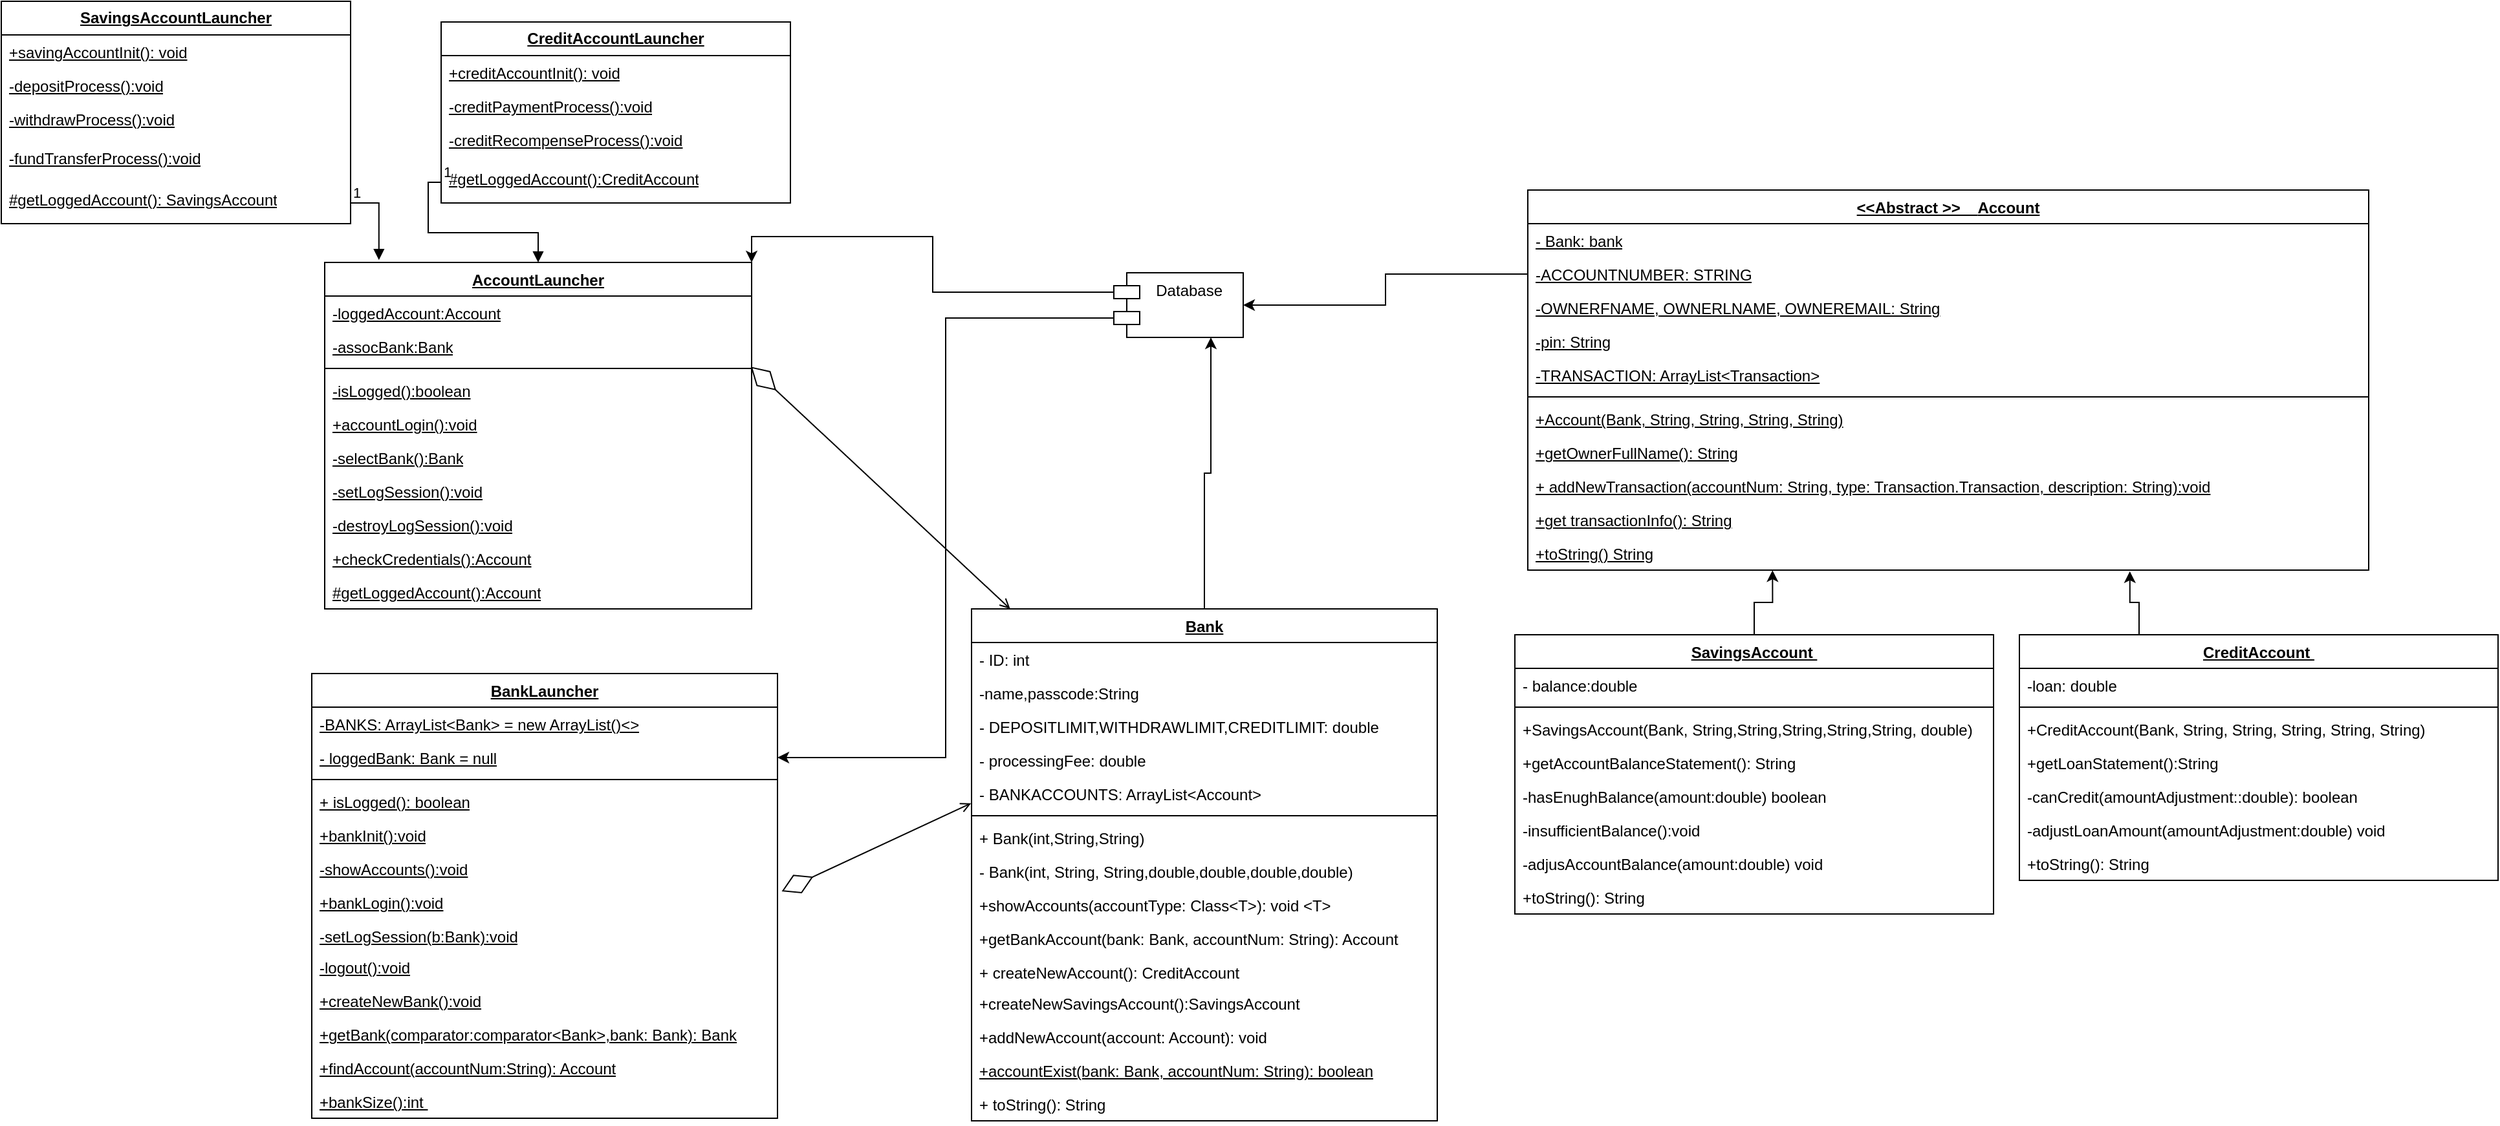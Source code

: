 <mxfile version="26.0.16">
  <diagram name="Page-1" id="3qn2-FNNKQUDq5MoLmql">
    <mxGraphModel dx="1276" dy="606" grid="1" gridSize="10" guides="1" tooltips="1" connect="1" arrows="1" fold="1" page="1" pageScale="1" pageWidth="2000" pageHeight="1000" math="0" shadow="0">
      <root>
        <mxCell id="0" />
        <mxCell id="1" parent="0" />
        <mxCell id="9ULxi2e6NwWE-H0nylhR-12" value="&lt;span style=&quot;font-weight: 700;&quot;&gt;SavingsAccountLauncher&lt;/span&gt;" style="swimlane;fontStyle=4;childLayout=stackLayout;horizontal=1;startSize=26;fillColor=none;horizontalStack=0;resizeParent=1;resizeParentMax=0;resizeLast=0;collapsible=1;marginBottom=0;whiteSpace=wrap;html=1;rounded=0;" parent="1" vertex="1">
          <mxGeometry x="60" y="30" width="270" height="172" as="geometry" />
        </mxCell>
        <mxCell id="9ULxi2e6NwWE-H0nylhR-13" value="&lt;span&gt;+savingAccountInit(): void&lt;/span&gt;" style="text;strokeColor=none;fillColor=none;align=left;verticalAlign=top;spacingLeft=4;spacingRight=4;overflow=hidden;rotatable=0;points=[[0,0.5],[1,0.5]];portConstraint=eastwest;whiteSpace=wrap;html=1;rounded=0;fontStyle=4" parent="9ULxi2e6NwWE-H0nylhR-12" vertex="1">
          <mxGeometry y="26" width="270" height="26" as="geometry" />
        </mxCell>
        <mxCell id="9ULxi2e6NwWE-H0nylhR-14" value="-depositProcess():void" style="text;strokeColor=none;fillColor=none;align=left;verticalAlign=top;spacingLeft=4;spacingRight=4;overflow=hidden;rotatable=0;points=[[0,0.5],[1,0.5]];portConstraint=eastwest;whiteSpace=wrap;html=1;rounded=0;fontStyle=4" parent="9ULxi2e6NwWE-H0nylhR-12" vertex="1">
          <mxGeometry y="52" width="270" height="26" as="geometry" />
        </mxCell>
        <mxCell id="9ULxi2e6NwWE-H0nylhR-16" value="&lt;div&gt;&lt;span&gt;-withdrawProcess():void&lt;/span&gt;&lt;/div&gt;&lt;div&gt;&lt;span&gt;&lt;br&gt;&lt;/span&gt;&lt;/div&gt;" style="text;strokeColor=none;fillColor=none;align=left;verticalAlign=top;spacingLeft=4;spacingRight=4;overflow=hidden;rotatable=0;points=[[0,0.5],[1,0.5]];portConstraint=eastwest;whiteSpace=wrap;html=1;rounded=0;fontStyle=4" parent="9ULxi2e6NwWE-H0nylhR-12" vertex="1">
          <mxGeometry y="78" width="270" height="30" as="geometry" />
        </mxCell>
        <mxCell id="9ULxi2e6NwWE-H0nylhR-17" value="&lt;div&gt;-fundTransferProcess():void&lt;/div&gt;&lt;div&gt;&lt;br&gt;&lt;/div&gt;" style="text;strokeColor=none;fillColor=none;align=left;verticalAlign=top;spacingLeft=4;spacingRight=4;overflow=hidden;rotatable=0;points=[[0,0.5],[1,0.5]];portConstraint=eastwest;whiteSpace=wrap;html=1;rounded=0;fontStyle=4" parent="9ULxi2e6NwWE-H0nylhR-12" vertex="1">
          <mxGeometry y="108" width="270" height="32" as="geometry" />
        </mxCell>
        <mxCell id="9ULxi2e6NwWE-H0nylhR-15" value="&lt;div&gt;&lt;span&gt;#getLoggedAccount(): SavingsAccount&lt;/span&gt;&lt;/div&gt;" style="text;strokeColor=none;fillColor=none;align=left;verticalAlign=top;spacingLeft=4;spacingRight=4;overflow=hidden;rotatable=0;points=[[0,0.5],[1,0.5]];portConstraint=eastwest;whiteSpace=wrap;html=1;rounded=0;fontStyle=4" parent="9ULxi2e6NwWE-H0nylhR-12" vertex="1">
          <mxGeometry y="140" width="270" height="32" as="geometry" />
        </mxCell>
        <mxCell id="9ULxi2e6NwWE-H0nylhR-19" value="&lt;span style=&quot;font-weight: 700;&quot;&gt;CreditAccountLauncher&lt;/span&gt;" style="swimlane;fontStyle=4;childLayout=stackLayout;horizontal=1;startSize=26;fillColor=none;horizontalStack=0;resizeParent=1;resizeParentMax=0;resizeLast=0;collapsible=1;marginBottom=0;whiteSpace=wrap;html=1;rounded=0;" parent="1" vertex="1">
          <mxGeometry x="400" y="46" width="270" height="140" as="geometry" />
        </mxCell>
        <mxCell id="9ULxi2e6NwWE-H0nylhR-20" value="&lt;span&gt;+creditAccountInit(): void&lt;/span&gt;" style="text;strokeColor=none;fillColor=none;align=left;verticalAlign=top;spacingLeft=4;spacingRight=4;overflow=hidden;rotatable=0;points=[[0,0.5],[1,0.5]];portConstraint=eastwest;whiteSpace=wrap;html=1;rounded=0;fontStyle=4" parent="9ULxi2e6NwWE-H0nylhR-19" vertex="1">
          <mxGeometry y="26" width="270" height="26" as="geometry" />
        </mxCell>
        <mxCell id="9ULxi2e6NwWE-H0nylhR-21" value="&lt;span&gt;-creditPaymentProcess():void&lt;/span&gt;" style="text;strokeColor=none;fillColor=none;align=left;verticalAlign=top;spacingLeft=4;spacingRight=4;overflow=hidden;rotatable=0;points=[[0,0.5],[1,0.5]];portConstraint=eastwest;whiteSpace=wrap;html=1;rounded=0;fontStyle=4" parent="9ULxi2e6NwWE-H0nylhR-19" vertex="1">
          <mxGeometry y="52" width="270" height="26" as="geometry" />
        </mxCell>
        <mxCell id="9ULxi2e6NwWE-H0nylhR-22" value="&lt;span&gt;-creditRecompenseProcess():void&lt;/span&gt;" style="text;strokeColor=none;fillColor=none;align=left;verticalAlign=top;spacingLeft=4;spacingRight=4;overflow=hidden;rotatable=0;points=[[0,0.5],[1,0.5]];portConstraint=eastwest;whiteSpace=wrap;html=1;rounded=0;fontStyle=4" parent="9ULxi2e6NwWE-H0nylhR-19" vertex="1">
          <mxGeometry y="78" width="270" height="30" as="geometry" />
        </mxCell>
        <mxCell id="9ULxi2e6NwWE-H0nylhR-23" value="&lt;span&gt;#getLoggedAccount():CreditAccount&lt;/span&gt;" style="text;strokeColor=none;fillColor=none;align=left;verticalAlign=top;spacingLeft=4;spacingRight=4;overflow=hidden;rotatable=0;points=[[0,0.5],[1,0.5]];portConstraint=eastwest;whiteSpace=wrap;html=1;rounded=0;fontStyle=4" parent="9ULxi2e6NwWE-H0nylhR-19" vertex="1">
          <mxGeometry y="108" width="270" height="32" as="geometry" />
        </mxCell>
        <mxCell id="9ULxi2e6NwWE-H0nylhR-31" value="AccountLauncher" style="swimlane;fontStyle=5;align=center;verticalAlign=top;childLayout=stackLayout;horizontal=1;startSize=26;horizontalStack=0;resizeParent=1;resizeParentMax=0;resizeLast=0;collapsible=1;marginBottom=0;whiteSpace=wrap;html=1;" parent="1" vertex="1">
          <mxGeometry x="310" y="232" width="330" height="268" as="geometry" />
        </mxCell>
        <mxCell id="9ULxi2e6NwWE-H0nylhR-35" value="&lt;span&gt;-loggedAccount:Account&lt;/span&gt;&lt;div&gt;&lt;span&gt;&lt;br&gt;&lt;/span&gt;&lt;/div&gt;" style="text;strokeColor=none;fillColor=none;align=left;verticalAlign=top;spacingLeft=4;spacingRight=4;overflow=hidden;rotatable=0;points=[[0,0.5],[1,0.5]];portConstraint=eastwest;whiteSpace=wrap;html=1;fontStyle=4" parent="9ULxi2e6NwWE-H0nylhR-31" vertex="1">
          <mxGeometry y="26" width="330" height="26" as="geometry" />
        </mxCell>
        <mxCell id="9ULxi2e6NwWE-H0nylhR-32" value="&lt;span&gt;-assocBank:Bank&lt;/span&gt;" style="text;strokeColor=none;fillColor=none;align=left;verticalAlign=top;spacingLeft=4;spacingRight=4;overflow=hidden;rotatable=0;points=[[0,0.5],[1,0.5]];portConstraint=eastwest;whiteSpace=wrap;html=1;fontStyle=4" parent="9ULxi2e6NwWE-H0nylhR-31" vertex="1">
          <mxGeometry y="52" width="330" height="26" as="geometry" />
        </mxCell>
        <mxCell id="9ULxi2e6NwWE-H0nylhR-33" value="" style="line;strokeWidth=1;fillColor=none;align=left;verticalAlign=middle;spacingTop=-1;spacingLeft=3;spacingRight=3;rotatable=0;labelPosition=right;points=[];portConstraint=eastwest;strokeColor=inherit;fontStyle=4" parent="9ULxi2e6NwWE-H0nylhR-31" vertex="1">
          <mxGeometry y="78" width="330" height="8" as="geometry" />
        </mxCell>
        <mxCell id="9ULxi2e6NwWE-H0nylhR-34" value="&lt;span&gt;-isLogged():boolean&lt;/span&gt;" style="text;strokeColor=none;fillColor=none;align=left;verticalAlign=top;spacingLeft=4;spacingRight=4;overflow=hidden;rotatable=0;points=[[0,0.5],[1,0.5]];portConstraint=eastwest;whiteSpace=wrap;html=1;fontStyle=4" parent="9ULxi2e6NwWE-H0nylhR-31" vertex="1">
          <mxGeometry y="86" width="330" height="26" as="geometry" />
        </mxCell>
        <mxCell id="9ULxi2e6NwWE-H0nylhR-38" value="&lt;span&gt;+accountLogin():void&lt;/span&gt;" style="text;strokeColor=none;fillColor=none;align=left;verticalAlign=top;spacingLeft=4;spacingRight=4;overflow=hidden;rotatable=0;points=[[0,0.5],[1,0.5]];portConstraint=eastwest;whiteSpace=wrap;html=1;fontStyle=4" parent="9ULxi2e6NwWE-H0nylhR-31" vertex="1">
          <mxGeometry y="112" width="330" height="26" as="geometry" />
        </mxCell>
        <mxCell id="9ULxi2e6NwWE-H0nylhR-37" value="&lt;span&gt;-selectBank():Bank&lt;/span&gt;" style="text;strokeColor=none;fillColor=none;align=left;verticalAlign=top;spacingLeft=4;spacingRight=4;overflow=hidden;rotatable=0;points=[[0,0.5],[1,0.5]];portConstraint=eastwest;whiteSpace=wrap;html=1;fontStyle=4" parent="9ULxi2e6NwWE-H0nylhR-31" vertex="1">
          <mxGeometry y="138" width="330" height="26" as="geometry" />
        </mxCell>
        <mxCell id="9ULxi2e6NwWE-H0nylhR-39" value="&lt;span&gt;-setLogSession():void&lt;/span&gt;" style="text;strokeColor=none;fillColor=none;align=left;verticalAlign=top;spacingLeft=4;spacingRight=4;overflow=hidden;rotatable=0;points=[[0,0.5],[1,0.5]];portConstraint=eastwest;whiteSpace=wrap;html=1;fontStyle=4" parent="9ULxi2e6NwWE-H0nylhR-31" vertex="1">
          <mxGeometry y="164" width="330" height="26" as="geometry" />
        </mxCell>
        <mxCell id="9ULxi2e6NwWE-H0nylhR-40" value="&lt;span&gt;-destroyLogSession():void&lt;/span&gt;" style="text;strokeColor=none;fillColor=none;align=left;verticalAlign=top;spacingLeft=4;spacingRight=4;overflow=hidden;rotatable=0;points=[[0,0.5],[1,0.5]];portConstraint=eastwest;whiteSpace=wrap;html=1;fontStyle=4" parent="9ULxi2e6NwWE-H0nylhR-31" vertex="1">
          <mxGeometry y="190" width="330" height="26" as="geometry" />
        </mxCell>
        <mxCell id="9ULxi2e6NwWE-H0nylhR-42" value="&lt;span&gt;+checkCredentials():Account&lt;/span&gt;" style="text;strokeColor=none;fillColor=none;align=left;verticalAlign=top;spacingLeft=4;spacingRight=4;overflow=hidden;rotatable=0;points=[[0,0.5],[1,0.5]];portConstraint=eastwest;whiteSpace=wrap;html=1;fontStyle=4" parent="9ULxi2e6NwWE-H0nylhR-31" vertex="1">
          <mxGeometry y="216" width="330" height="26" as="geometry" />
        </mxCell>
        <mxCell id="9ULxi2e6NwWE-H0nylhR-41" value="&lt;span&gt;#getLoggedAccount():Account&lt;/span&gt;" style="text;strokeColor=none;fillColor=none;align=left;verticalAlign=top;spacingLeft=4;spacingRight=4;overflow=hidden;rotatable=0;points=[[0,0.5],[1,0.5]];portConstraint=eastwest;whiteSpace=wrap;html=1;fontStyle=4" parent="9ULxi2e6NwWE-H0nylhR-31" vertex="1">
          <mxGeometry y="242" width="330" height="26" as="geometry" />
        </mxCell>
        <mxCell id="9ULxi2e6NwWE-H0nylhR-43" value="&lt;span style=&quot;background-color: transparent; color: light-dark(rgb(0, 0, 0), rgb(255, 255, 255));&quot;&gt;&amp;lt;&amp;lt;Abstract &amp;gt;&amp;gt;&amp;nbsp; &amp;nbsp;&amp;nbsp;&lt;/span&gt;&lt;span style=&quot;background-color: transparent; color: light-dark(rgb(0, 0, 0), rgb(255, 255, 255));&quot;&gt;Account&lt;/span&gt;" style="swimlane;fontStyle=5;align=center;verticalAlign=top;childLayout=stackLayout;horizontal=1;startSize=26;horizontalStack=0;resizeParent=1;resizeParentMax=0;resizeLast=0;collapsible=1;marginBottom=0;whiteSpace=wrap;html=1;rounded=0;shadow=0;swimlaneLine=1;glass=0;perimeterSpacing=0;swimlaneFillColor=none;swimlaneHead=1;fillColor=default;" parent="1" vertex="1">
          <mxGeometry x="1240" y="176" width="650" height="294" as="geometry" />
        </mxCell>
        <mxCell id="9ULxi2e6NwWE-H0nylhR-44" value="- Bank: bank" style="text;strokeColor=none;fillColor=none;align=left;verticalAlign=top;spacingLeft=4;spacingRight=4;overflow=hidden;rotatable=0;points=[[0,0.5],[1,0.5]];portConstraint=eastwest;whiteSpace=wrap;html=1;fontStyle=4" parent="9ULxi2e6NwWE-H0nylhR-43" vertex="1">
          <mxGeometry y="26" width="650" height="26" as="geometry" />
        </mxCell>
        <mxCell id="9ULxi2e6NwWE-H0nylhR-45" value="-ACCOUNTNUMBER: STRING&lt;span style=&quot;color: rgba(0, 0, 0, 0); font-family: monospace; font-size: 0px; text-wrap-mode: nowrap;&quot;&gt;%3CmxGraphModel%3E%3Croot%3E%3CmxCell%20id%3D%220%22%2F%3E%3CmxCell%20id%3D%221%22%20parent%3D%220%22%2F%3E%3CmxCell%20id%3D%222%22%20value%3D%22AccountLauncher%22%20style%3D%22swimlane%3BfontStyle%3D1%3Balign%3Dcenter%3BverticalAlign%3Dtop%3BchildLayout%3DstackLayout%3Bhorizontal%3D1%3BstartSize%3D26%3BhorizontalStack%3D0%3BresizeParent%3D1%3BresizeParentMax%3D0%3BresizeLast%3D0%3Bcollapsible%3D1%3BmarginBottom%3D0%3BwhiteSpace%3Dwrap%3Bhtml%3D1%3B%22%20vertex%3D%221%22%20parent%3D%221%22%3E%3CmxGeometry%20x%3D%22830%22%20y%3D%22400%22%20width%3D%22330%22%20height%3D%22268%22%20as%3D%22geometry%22%2F%3E%3C%2FmxCell%3E%3CmxCell%20id%3D%223%22%20value%3D%22%26lt%3Bu%26gt%3B-loggedAccount%3AAccount%26lt%3B%2Fu%26gt%3B%26lt%3Bdiv%26gt%3B%26lt%3Bu%26gt%3B%26lt%3Bbr%26gt%3B%26lt%3B%2Fu%26gt%3B%26lt%3B%2Fdiv%26gt%3B%22%20style%3D%22text%3BstrokeColor%3Dnone%3BfillColor%3Dnone%3Balign%3Dleft%3BverticalAlign%3Dtop%3BspacingLeft%3D4%3BspacingRight%3D4%3Boverflow%3Dhidden%3Brotatable%3D0%3Bpoints%3D%5B%5B0%2C0.5%5D%2C%5B1%2C0.5%5D%5D%3BportConstraint%3Deastwest%3BwhiteSpace%3Dwrap%3Bhtml%3D1%3B%22%20vertex%3D%221%22%20parent%3D%222%22%3E%3CmxGeometry%20y%3D%2226%22%20width%3D%22330%22%20height%3D%2226%22%20as%3D%22geometry%22%2F%3E%3C%2FmxCell%3E%3CmxCell%20id%3D%224%22%20value%3D%22%26lt%3Bu%26gt%3B-assocBank%3ABank%26lt%3B%2Fu%26gt%3B%22%20style%3D%22text%3BstrokeColor%3Dnone%3BfillColor%3Dnone%3Balign%3Dleft%3BverticalAlign%3Dtop%3BspacingLeft%3D4%3BspacingRight%3D4%3Boverflow%3Dhidden%3Brotatable%3D0%3Bpoints%3D%5B%5B0%2C0.5%5D%2C%5B1%2C0.5%5D%5D%3BportConstraint%3Deastwest%3BwhiteSpace%3Dwrap%3Bhtml%3D1%3B%22%20vertex%3D%221%22%20parent%3D%222%22%3E%3CmxGeometry%20y%3D%2252%22%20width%3D%22330%22%20height%3D%2226%22%20as%3D%22geometry%22%2F%3E%3C%2FmxCell%3E%3CmxCell%20id%3D%225%22%20value%3D%22%22%20style%3D%22line%3BstrokeWidth%3D1%3BfillColor%3Dnone%3Balign%3Dleft%3BverticalAlign%3Dmiddle%3BspacingTop%3D-1%3BspacingLeft%3D3%3BspacingRight%3D3%3Brotatable%3D0%3BlabelPosition%3Dright%3Bpoints%3D%5B%5D%3BportConstraint%3Deastwest%3BstrokeColor%3Dinherit%3B%22%20vertex%3D%221%22%20parent%3D%222%22%3E%3CmxGeometry%20y%3D%2278%22%20width%3D%22330%22%20height%3D%228%22%20as%3D%22geometry%22%2F%3E%3C%2FmxCell%3E%3CmxCell%20id%3D%226%22%20value%3D%22%26lt%3Bu%26gt%3B-isLogged()%3Aboolean%26lt%3B%2Fu%26gt%3B%22%20style%3D%22text%3BstrokeColor%3Dnone%3BfillColor%3Dnone%3Balign%3Dleft%3BverticalAlign%3Dtop%3BspacingLeft%3D4%3BspacingRight%3D4%3Boverflow%3Dhidden%3Brotatable%3D0%3Bpoints%3D%5B%5B0%2C0.5%5D%2C%5B1%2C0.5%5D%5D%3BportConstraint%3Deastwest%3BwhiteSpace%3Dwrap%3Bhtml%3D1%3B%22%20vertex%3D%221%22%20parent%3D%222%22%3E%3CmxGeometry%20y%3D%2286%22%20width%3D%22330%22%20height%3D%2226%22%20as%3D%22geometry%22%2F%3E%3C%2FmxCell%3E%3CmxCell%20id%3D%227%22%20value%3D%22%26lt%3Bu%26gt%3B%2BaccountLogin()%3Avoid%26lt%3B%2Fu%26gt%3B%22%20style%3D%22text%3BstrokeColor%3Dnone%3BfillColor%3Dnone%3Balign%3Dleft%3BverticalAlign%3Dtop%3BspacingLeft%3D4%3BspacingRight%3D4%3Boverflow%3Dhidden%3Brotatable%3D0%3Bpoints%3D%5B%5B0%2C0.5%5D%2C%5B1%2C0.5%5D%5D%3BportConstraint%3Deastwest%3BwhiteSpace%3Dwrap%3Bhtml%3D1%3B%22%20vertex%3D%221%22%20parent%3D%222%22%3E%3CmxGeometry%20y%3D%22112%22%20width%3D%22330%22%20height%3D%2226%22%20as%3D%22geometry%22%2F%3E%3C%2FmxCell%3E%3CmxCell%20id%3D%228%22%20value%3D%22%26lt%3Bu%26gt%3B-selectBank()%3ABank%26lt%3B%2Fu%26gt%3B%22%20style%3D%22text%3BstrokeColor%3Dnone%3BfillColor%3Dnone%3Balign%3Dleft%3BverticalAlign%3Dtop%3BspacingLeft%3D4%3BspacingRight%3D4%3Boverflow%3Dhidden%3Brotatable%3D0%3Bpoints%3D%5B%5B0%2C0.5%5D%2C%5B1%2C0.5%5D%5D%3BportConstraint%3Deastwest%3BwhiteSpace%3Dwrap%3Bhtml%3D1%3B%22%20vertex%3D%221%22%20parent%3D%222%22%3E%3CmxGeometry%20y%3D%22138%22%20width%3D%22330%22%20height%3D%2226%22%20as%3D%22geometry%22%2F%3E%3C%2FmxCell%3E%3CmxCell%20id%3D%229%22%20value%3D%22%26lt%3Bu%26gt%3B-setLogSession()%3Avoid%26lt%3B%2Fu%26gt%3B%22%20style%3D%22text%3BstrokeColor%3Dnone%3BfillColor%3Dnone%3Balign%3Dleft%3BverticalAlign%3Dtop%3BspacingLeft%3D4%3BspacingRight%3D4%3Boverflow%3Dhidden%3Brotatable%3D0%3Bpoints%3D%5B%5B0%2C0.5%5D%2C%5B1%2C0.5%5D%5D%3BportConstraint%3Deastwest%3BwhiteSpace%3Dwrap%3Bhtml%3D1%3B%22%20vertex%3D%221%22%20parent%3D%222%22%3E%3CmxGeometry%20y%3D%22164%22%20width%3D%22330%22%20height%3D%2226%22%20as%3D%22geometry%22%2F%3E%3C%2FmxCell%3E%3CmxCell%20id%3D%2210%22%20value%3D%22%26lt%3Bu%26gt%3B-destroyLogSession()%3Avoid%26lt%3B%2Fu%26gt%3B%22%20style%3D%22text%3BstrokeColor%3Dnone%3BfillColor%3Dnone%3Balign%3Dleft%3BverticalAlign%3Dtop%3BspacingLeft%3D4%3BspacingRight%3D4%3Boverflow%3Dhidden%3Brotatable%3D0%3Bpoints%3D%5B%5B0%2C0.5%5D%2C%5B1%2C0.5%5D%5D%3BportConstraint%3Deastwest%3BwhiteSpace%3Dwrap%3Bhtml%3D1%3B%22%20vertex%3D%221%22%20parent%3D%222%22%3E%3CmxGeometry%20y%3D%22190%22%20width%3D%22330%22%20height%3D%2226%22%20as%3D%22geometry%22%2F%3E%3C%2FmxCell%3E%3CmxCell%20id%3D%2211%22%20value%3D%22%26lt%3Bu%26gt%3B%2BcheckCredentials()%3AAccount%26lt%3B%2Fu%26gt%3B%22%20style%3D%22text%3BstrokeColor%3Dnone%3BfillColor%3Dnone%3Balign%3Dleft%3BverticalAlign%3Dtop%3BspacingLeft%3D4%3BspacingRight%3D4%3Boverflow%3Dhidden%3Brotatable%3D0%3Bpoints%3D%5B%5B0%2C0.5%5D%2C%5B1%2C0.5%5D%5D%3BportConstraint%3Deastwest%3BwhiteSpace%3Dwrap%3Bhtml%3D1%3B%22%20vertex%3D%221%22%20parent%3D%222%22%3E%3CmxGeometry%20y%3D%22216%22%20width%3D%22330%22%20height%3D%2226%22%20as%3D%22geometry%22%2F%3E%3C%2FmxCell%3E%3CmxCell%20id%3D%2212%22%20value%3D%22%26lt%3Bu%26gt%3B%23getLoggedAccount()%3AAccount%26lt%3B%2Fu%26gt%3B%22%20style%3D%22text%3BstrokeColor%3Dnone%3BfillColor%3Dnone%3Balign%3Dleft%3BverticalAlign%3Dtop%3BspacingLeft%3D4%3BspacingRight%3D4%3Boverflow%3Dhidden%3Brotatable%3D0%3Bpoints%3D%5B%5B0%2C0.5%5D%2C%5B1%2C0.5%5D%5D%3BportConstraint%3Deastwest%3BwhiteSpace%3Dwrap%3Bhtml%3D1%3B%22%20vertex%3D%221%22%20parent%3D%222%22%3E%3CmxGeometry%20y%3D%22242%22%20width%3D%22330%22%20height%3D%2226%22%20as%3D%22geometry%22%2F%3E%3C%2FmxCell%3E%3C%2Froot%3E%3C%2FmxGraphModel%3E&lt;/span&gt;" style="text;strokeColor=none;fillColor=none;align=left;verticalAlign=top;spacingLeft=4;spacingRight=4;overflow=hidden;rotatable=0;points=[[0,0.5],[1,0.5]];portConstraint=eastwest;whiteSpace=wrap;html=1;fontStyle=4" parent="9ULxi2e6NwWE-H0nylhR-43" vertex="1">
          <mxGeometry y="52" width="650" height="26" as="geometry" />
        </mxCell>
        <mxCell id="9ULxi2e6NwWE-H0nylhR-55" value="-OWNERFNAME, OWNERLNAME, OWNEREMAIL: String" style="text;strokeColor=none;fillColor=none;align=left;verticalAlign=top;spacingLeft=4;spacingRight=4;overflow=hidden;rotatable=0;points=[[0,0.5],[1,0.5]];portConstraint=eastwest;whiteSpace=wrap;html=1;fontStyle=4" parent="9ULxi2e6NwWE-H0nylhR-43" vertex="1">
          <mxGeometry y="78" width="650" height="26" as="geometry" />
        </mxCell>
        <mxCell id="9ULxi2e6NwWE-H0nylhR-54" value="-pin: String" style="text;strokeColor=none;fillColor=none;align=left;verticalAlign=top;spacingLeft=4;spacingRight=4;overflow=hidden;rotatable=0;points=[[0,0.5],[1,0.5]];portConstraint=eastwest;whiteSpace=wrap;html=1;fontStyle=4" parent="9ULxi2e6NwWE-H0nylhR-43" vertex="1">
          <mxGeometry y="104" width="650" height="26" as="geometry" />
        </mxCell>
        <mxCell id="9ULxi2e6NwWE-H0nylhR-56" value="-TRANSACTION: ArrayList&amp;lt;Transaction&amp;gt;" style="text;strokeColor=none;fillColor=none;align=left;verticalAlign=top;spacingLeft=4;spacingRight=4;overflow=hidden;rotatable=0;points=[[0,0.5],[1,0.5]];portConstraint=eastwest;whiteSpace=wrap;html=1;fontStyle=4" parent="9ULxi2e6NwWE-H0nylhR-43" vertex="1">
          <mxGeometry y="130" width="650" height="26" as="geometry" />
        </mxCell>
        <mxCell id="9ULxi2e6NwWE-H0nylhR-46" value="" style="line;strokeWidth=1;fillColor=none;align=left;verticalAlign=middle;spacingTop=-1;spacingLeft=3;spacingRight=3;rotatable=0;labelPosition=right;points=[];portConstraint=eastwest;strokeColor=inherit;fontStyle=4" parent="9ULxi2e6NwWE-H0nylhR-43" vertex="1">
          <mxGeometry y="156" width="650" height="8" as="geometry" />
        </mxCell>
        <mxCell id="9ULxi2e6NwWE-H0nylhR-47" value="+Account(Bank, String, String, String, String)" style="text;strokeColor=none;fillColor=none;align=left;verticalAlign=top;spacingLeft=4;spacingRight=4;overflow=hidden;rotatable=0;points=[[0,0.5],[1,0.5]];portConstraint=eastwest;whiteSpace=wrap;html=1;fontStyle=4" parent="9ULxi2e6NwWE-H0nylhR-43" vertex="1">
          <mxGeometry y="164" width="650" height="26" as="geometry" />
        </mxCell>
        <mxCell id="9ULxi2e6NwWE-H0nylhR-48" value="+getOwnerFullName(): String" style="text;strokeColor=none;fillColor=none;align=left;verticalAlign=top;spacingLeft=4;spacingRight=4;overflow=hidden;rotatable=0;points=[[0,0.5],[1,0.5]];portConstraint=eastwest;whiteSpace=wrap;html=1;fontStyle=4" parent="9ULxi2e6NwWE-H0nylhR-43" vertex="1">
          <mxGeometry y="190" width="650" height="26" as="geometry" />
        </mxCell>
        <mxCell id="9ULxi2e6NwWE-H0nylhR-49" value="+ addNewTransaction(accountNum: String, type: Transaction.Transaction, description: String):void" style="text;strokeColor=none;fillColor=none;align=left;verticalAlign=top;spacingLeft=4;spacingRight=4;overflow=hidden;rotatable=0;points=[[0,0.5],[1,0.5]];portConstraint=eastwest;whiteSpace=wrap;html=1;fontStyle=4" parent="9ULxi2e6NwWE-H0nylhR-43" vertex="1">
          <mxGeometry y="216" width="650" height="26" as="geometry" />
        </mxCell>
        <mxCell id="9ULxi2e6NwWE-H0nylhR-50" value="+get transactionInfo(): String" style="text;strokeColor=none;fillColor=none;align=left;verticalAlign=top;spacingLeft=4;spacingRight=4;overflow=hidden;rotatable=0;points=[[0,0.5],[1,0.5]];portConstraint=eastwest;whiteSpace=wrap;html=1;fontStyle=4" parent="9ULxi2e6NwWE-H0nylhR-43" vertex="1">
          <mxGeometry y="242" width="650" height="26" as="geometry" />
        </mxCell>
        <mxCell id="9ULxi2e6NwWE-H0nylhR-51" value="&lt;span&gt;+toString() String&lt;/span&gt;" style="text;strokeColor=none;fillColor=none;align=left;verticalAlign=top;spacingLeft=4;spacingRight=4;overflow=hidden;rotatable=0;points=[[0,0.5],[1,0.5]];portConstraint=eastwest;whiteSpace=wrap;html=1;fontStyle=4" parent="9ULxi2e6NwWE-H0nylhR-43" vertex="1">
          <mxGeometry y="268" width="650" height="26" as="geometry" />
        </mxCell>
        <mxCell id="9ULxi2e6NwWE-H0nylhR-124" style="edgeStyle=orthogonalEdgeStyle;rounded=0;orthogonalLoop=1;jettySize=auto;html=1;exitX=0.5;exitY=0;exitDx=0;exitDy=0;entryX=0.75;entryY=1;entryDx=0;entryDy=0;" parent="1" source="9ULxi2e6NwWE-H0nylhR-57" target="9ULxi2e6NwWE-H0nylhR-121" edge="1">
          <mxGeometry relative="1" as="geometry" />
        </mxCell>
        <mxCell id="9ULxi2e6NwWE-H0nylhR-57" value="Bank" style="swimlane;fontStyle=5;align=center;verticalAlign=top;childLayout=stackLayout;horizontal=1;startSize=26;horizontalStack=0;resizeParent=1;resizeParentMax=0;resizeLast=0;collapsible=1;marginBottom=0;whiteSpace=wrap;html=1;" parent="1" vertex="1">
          <mxGeometry x="810" y="500" width="360" height="396" as="geometry" />
        </mxCell>
        <mxCell id="9ULxi2e6NwWE-H0nylhR-58" value="- ID: int" style="text;strokeColor=none;fillColor=none;align=left;verticalAlign=top;spacingLeft=4;spacingRight=4;overflow=hidden;rotatable=0;points=[[0,0.5],[1,0.5]];portConstraint=eastwest;whiteSpace=wrap;html=1;fontStyle=0" parent="9ULxi2e6NwWE-H0nylhR-57" vertex="1">
          <mxGeometry y="26" width="360" height="26" as="geometry" />
        </mxCell>
        <mxCell id="9ULxi2e6NwWE-H0nylhR-59" value="-name,passcode:String" style="text;strokeColor=none;fillColor=none;align=left;verticalAlign=top;spacingLeft=4;spacingRight=4;overflow=hidden;rotatable=0;points=[[0,0.5],[1,0.5]];portConstraint=eastwest;whiteSpace=wrap;html=1;fontStyle=0" parent="9ULxi2e6NwWE-H0nylhR-57" vertex="1">
          <mxGeometry y="52" width="360" height="26" as="geometry" />
        </mxCell>
        <mxCell id="9ULxi2e6NwWE-H0nylhR-69" value="- DEPOSITLIMIT,WITHDRAWLIMIT,CREDITLIMIT: double" style="text;strokeColor=none;fillColor=none;align=left;verticalAlign=top;spacingLeft=4;spacingRight=4;overflow=hidden;rotatable=0;points=[[0,0.5],[1,0.5]];portConstraint=eastwest;whiteSpace=wrap;html=1;fontStyle=0" parent="9ULxi2e6NwWE-H0nylhR-57" vertex="1">
          <mxGeometry y="78" width="360" height="26" as="geometry" />
        </mxCell>
        <mxCell id="9ULxi2e6NwWE-H0nylhR-70" value="- processingFee: double" style="text;strokeColor=none;fillColor=none;align=left;verticalAlign=top;spacingLeft=4;spacingRight=4;overflow=hidden;rotatable=0;points=[[0,0.5],[1,0.5]];portConstraint=eastwest;whiteSpace=wrap;html=1;fontStyle=0" parent="9ULxi2e6NwWE-H0nylhR-57" vertex="1">
          <mxGeometry y="104" width="360" height="26" as="geometry" />
        </mxCell>
        <mxCell id="9ULxi2e6NwWE-H0nylhR-68" value="- BANKACCOUNTS: ArrayList&amp;lt;Account&amp;gt;&amp;nbsp;" style="text;strokeColor=none;fillColor=none;align=left;verticalAlign=top;spacingLeft=4;spacingRight=4;overflow=hidden;rotatable=0;points=[[0,0.5],[1,0.5]];portConstraint=eastwest;whiteSpace=wrap;html=1;fontStyle=0" parent="9ULxi2e6NwWE-H0nylhR-57" vertex="1">
          <mxGeometry y="130" width="360" height="26" as="geometry" />
        </mxCell>
        <mxCell id="9ULxi2e6NwWE-H0nylhR-60" value="" style="line;strokeWidth=1;fillColor=none;align=left;verticalAlign=middle;spacingTop=-1;spacingLeft=3;spacingRight=3;rotatable=0;labelPosition=right;points=[];portConstraint=eastwest;strokeColor=inherit;fontStyle=4" parent="9ULxi2e6NwWE-H0nylhR-57" vertex="1">
          <mxGeometry y="156" width="360" height="8" as="geometry" />
        </mxCell>
        <mxCell id="9ULxi2e6NwWE-H0nylhR-61" value="&lt;span&gt;+ Bank(int,String,String)&lt;/span&gt;" style="text;strokeColor=none;fillColor=none;align=left;verticalAlign=top;spacingLeft=4;spacingRight=4;overflow=hidden;rotatable=0;points=[[0,0.5],[1,0.5]];portConstraint=eastwest;whiteSpace=wrap;html=1;fontStyle=0" parent="9ULxi2e6NwWE-H0nylhR-57" vertex="1">
          <mxGeometry y="164" width="360" height="26" as="geometry" />
        </mxCell>
        <mxCell id="9ULxi2e6NwWE-H0nylhR-63" value="&lt;span&gt;- Bank(int, String, String,double,double,double,double)&lt;/span&gt;" style="text;strokeColor=none;fillColor=none;align=left;verticalAlign=top;spacingLeft=4;spacingRight=4;overflow=hidden;rotatable=0;points=[[0,0.5],[1,0.5]];portConstraint=eastwest;whiteSpace=wrap;html=1;fontStyle=0" parent="9ULxi2e6NwWE-H0nylhR-57" vertex="1">
          <mxGeometry y="190" width="360" height="26" as="geometry" />
        </mxCell>
        <mxCell id="9ULxi2e6NwWE-H0nylhR-64" value="&lt;span&gt;+showAccounts(accountType: Class&amp;lt;T&amp;gt;): void &amp;lt;T&amp;gt;&lt;/span&gt;" style="text;strokeColor=none;fillColor=none;align=left;verticalAlign=top;spacingLeft=4;spacingRight=4;overflow=hidden;rotatable=0;points=[[0,0.5],[1,0.5]];portConstraint=eastwest;whiteSpace=wrap;html=1;fontStyle=0" parent="9ULxi2e6NwWE-H0nylhR-57" vertex="1">
          <mxGeometry y="216" width="360" height="26" as="geometry" />
        </mxCell>
        <mxCell id="9ULxi2e6NwWE-H0nylhR-65" value="&lt;span&gt;+getBankAccount(bank: Bank, accountNum: String): Account&lt;/span&gt;" style="text;strokeColor=none;fillColor=none;align=left;verticalAlign=top;spacingLeft=4;spacingRight=4;overflow=hidden;rotatable=0;points=[[0,0.5],[1,0.5]];portConstraint=eastwest;whiteSpace=wrap;html=1;fontStyle=0" parent="9ULxi2e6NwWE-H0nylhR-57" vertex="1">
          <mxGeometry y="242" width="360" height="26" as="geometry" />
        </mxCell>
        <mxCell id="9ULxi2e6NwWE-H0nylhR-66" value="&lt;span&gt;+ createNewAccount(): CreditAccount&lt;/span&gt;" style="text;strokeColor=none;fillColor=none;align=left;verticalAlign=top;spacingLeft=4;spacingRight=4;overflow=hidden;rotatable=0;points=[[0,0.5],[1,0.5]];portConstraint=eastwest;whiteSpace=wrap;html=1;fontStyle=0" parent="9ULxi2e6NwWE-H0nylhR-57" vertex="1">
          <mxGeometry y="268" width="360" height="24" as="geometry" />
        </mxCell>
        <mxCell id="9ULxi2e6NwWE-H0nylhR-67" value="&lt;span&gt;+createNewSavingsAccount():SavingsAccount&lt;/span&gt;" style="text;strokeColor=none;fillColor=none;align=left;verticalAlign=top;spacingLeft=4;spacingRight=4;overflow=hidden;rotatable=0;points=[[0,0.5],[1,0.5]];portConstraint=eastwest;whiteSpace=wrap;html=1;fontStyle=0" parent="9ULxi2e6NwWE-H0nylhR-57" vertex="1">
          <mxGeometry y="292" width="360" height="26" as="geometry" />
        </mxCell>
        <mxCell id="9ULxi2e6NwWE-H0nylhR-72" value="&lt;span&gt;+addNewAccount(account: Account): void&lt;/span&gt;" style="text;strokeColor=none;fillColor=none;align=left;verticalAlign=top;spacingLeft=4;spacingRight=4;overflow=hidden;rotatable=0;points=[[0,0.5],[1,0.5]];portConstraint=eastwest;whiteSpace=wrap;html=1;fontStyle=0" parent="9ULxi2e6NwWE-H0nylhR-57" vertex="1">
          <mxGeometry y="318" width="360" height="26" as="geometry" />
        </mxCell>
        <mxCell id="9ULxi2e6NwWE-H0nylhR-71" value="&lt;span&gt;&lt;u&gt;+accountExist(bank: Bank, accountNum: String): boolean&lt;/u&gt;&lt;/span&gt;" style="text;strokeColor=none;fillColor=none;align=left;verticalAlign=top;spacingLeft=4;spacingRight=4;overflow=hidden;rotatable=0;points=[[0,0.5],[1,0.5]];portConstraint=eastwest;whiteSpace=wrap;html=1;fontStyle=0" parent="9ULxi2e6NwWE-H0nylhR-57" vertex="1">
          <mxGeometry y="344" width="360" height="26" as="geometry" />
        </mxCell>
        <mxCell id="9ULxi2e6NwWE-H0nylhR-73" value="&lt;span&gt;+ toString(): String&lt;/span&gt;" style="text;strokeColor=none;fillColor=none;align=left;verticalAlign=top;spacingLeft=4;spacingRight=4;overflow=hidden;rotatable=0;points=[[0,0.5],[1,0.5]];portConstraint=eastwest;whiteSpace=wrap;html=1;fontStyle=0" parent="9ULxi2e6NwWE-H0nylhR-57" vertex="1">
          <mxGeometry y="370" width="360" height="26" as="geometry" />
        </mxCell>
        <mxCell id="9ULxi2e6NwWE-H0nylhR-74" value="BankLauncher" style="swimlane;fontStyle=5;align=center;verticalAlign=top;childLayout=stackLayout;horizontal=1;startSize=26;horizontalStack=0;resizeParent=1;resizeParentMax=0;resizeLast=0;collapsible=1;marginBottom=0;whiteSpace=wrap;html=1;" parent="1" vertex="1">
          <mxGeometry x="300" y="550" width="360" height="344" as="geometry" />
        </mxCell>
        <mxCell id="9ULxi2e6NwWE-H0nylhR-75" value="&lt;u&gt;-BANKS: ArrayList&amp;lt;Bank&amp;gt; = new ArrayList()&amp;lt;&amp;gt;&lt;/u&gt;" style="text;strokeColor=none;fillColor=none;align=left;verticalAlign=top;spacingLeft=4;spacingRight=4;overflow=hidden;rotatable=0;points=[[0,0.5],[1,0.5]];portConstraint=eastwest;whiteSpace=wrap;html=1;fontStyle=0" parent="9ULxi2e6NwWE-H0nylhR-74" vertex="1">
          <mxGeometry y="26" width="360" height="26" as="geometry" />
        </mxCell>
        <mxCell id="9ULxi2e6NwWE-H0nylhR-76" value="&lt;u&gt;- loggedBank: Bank = null&lt;/u&gt;" style="text;strokeColor=none;fillColor=none;align=left;verticalAlign=top;spacingLeft=4;spacingRight=4;overflow=hidden;rotatable=0;points=[[0,0.5],[1,0.5]];portConstraint=eastwest;whiteSpace=wrap;html=1;fontStyle=0" parent="9ULxi2e6NwWE-H0nylhR-74" vertex="1">
          <mxGeometry y="52" width="360" height="26" as="geometry" />
        </mxCell>
        <mxCell id="9ULxi2e6NwWE-H0nylhR-80" value="" style="line;strokeWidth=1;fillColor=none;align=left;verticalAlign=middle;spacingTop=-1;spacingLeft=3;spacingRight=3;rotatable=0;labelPosition=right;points=[];portConstraint=eastwest;strokeColor=inherit;fontStyle=4" parent="9ULxi2e6NwWE-H0nylhR-74" vertex="1">
          <mxGeometry y="78" width="360" height="8" as="geometry" />
        </mxCell>
        <mxCell id="9ULxi2e6NwWE-H0nylhR-81" value="&lt;u&gt;+ isLogged(): boolean&lt;/u&gt;" style="text;strokeColor=none;fillColor=none;align=left;verticalAlign=top;spacingLeft=4;spacingRight=4;overflow=hidden;rotatable=0;points=[[0,0.5],[1,0.5]];portConstraint=eastwest;whiteSpace=wrap;html=1;fontStyle=0" parent="9ULxi2e6NwWE-H0nylhR-74" vertex="1">
          <mxGeometry y="86" width="360" height="26" as="geometry" />
        </mxCell>
        <mxCell id="9ULxi2e6NwWE-H0nylhR-82" value="&lt;span&gt;&lt;u&gt;+bankInit():void&lt;/u&gt;&lt;/span&gt;" style="text;strokeColor=none;fillColor=none;align=left;verticalAlign=top;spacingLeft=4;spacingRight=4;overflow=hidden;rotatable=0;points=[[0,0.5],[1,0.5]];portConstraint=eastwest;whiteSpace=wrap;html=1;fontStyle=0" parent="9ULxi2e6NwWE-H0nylhR-74" vertex="1">
          <mxGeometry y="112" width="360" height="26" as="geometry" />
        </mxCell>
        <mxCell id="9ULxi2e6NwWE-H0nylhR-83" value="&lt;span&gt;-showAccounts():void&lt;/span&gt;" style="text;strokeColor=none;fillColor=none;align=left;verticalAlign=top;spacingLeft=4;spacingRight=4;overflow=hidden;rotatable=0;points=[[0,0.5],[1,0.5]];portConstraint=eastwest;whiteSpace=wrap;html=1;fontStyle=4" parent="9ULxi2e6NwWE-H0nylhR-74" vertex="1">
          <mxGeometry y="138" width="360" height="26" as="geometry" />
        </mxCell>
        <mxCell id="9ULxi2e6NwWE-H0nylhR-84" value="&lt;span&gt;&lt;u&gt;+bankLogin():void&lt;/u&gt;&lt;/span&gt;" style="text;strokeColor=none;fillColor=none;align=left;verticalAlign=top;spacingLeft=4;spacingRight=4;overflow=hidden;rotatable=0;points=[[0,0.5],[1,0.5]];portConstraint=eastwest;whiteSpace=wrap;html=1;fontStyle=0" parent="9ULxi2e6NwWE-H0nylhR-74" vertex="1">
          <mxGeometry y="164" width="360" height="26" as="geometry" />
        </mxCell>
        <mxCell id="9ULxi2e6NwWE-H0nylhR-85" value="&lt;u style=&quot;&quot;&gt;-setLogSession(b:Bank):void&lt;/u&gt;" style="text;strokeColor=none;fillColor=none;align=left;verticalAlign=top;spacingLeft=4;spacingRight=4;overflow=hidden;rotatable=0;points=[[0,0.5],[1,0.5]];portConstraint=eastwest;whiteSpace=wrap;html=1;fontStyle=0" parent="9ULxi2e6NwWE-H0nylhR-74" vertex="1">
          <mxGeometry y="190" width="360" height="24" as="geometry" />
        </mxCell>
        <mxCell id="9ULxi2e6NwWE-H0nylhR-86" value="&lt;span&gt;&lt;u&gt;-logout():void&lt;/u&gt;&lt;/span&gt;" style="text;strokeColor=none;fillColor=none;align=left;verticalAlign=top;spacingLeft=4;spacingRight=4;overflow=hidden;rotatable=0;points=[[0,0.5],[1,0.5]];portConstraint=eastwest;whiteSpace=wrap;html=1;fontStyle=0" parent="9ULxi2e6NwWE-H0nylhR-74" vertex="1">
          <mxGeometry y="214" width="360" height="26" as="geometry" />
        </mxCell>
        <mxCell id="9ULxi2e6NwWE-H0nylhR-87" value="&lt;span&gt;&lt;u&gt;+createNewBank():void&lt;/u&gt;&lt;/span&gt;" style="text;strokeColor=none;fillColor=none;align=left;verticalAlign=top;spacingLeft=4;spacingRight=4;overflow=hidden;rotatable=0;points=[[0,0.5],[1,0.5]];portConstraint=eastwest;whiteSpace=wrap;html=1;fontStyle=0" parent="9ULxi2e6NwWE-H0nylhR-74" vertex="1">
          <mxGeometry y="240" width="360" height="26" as="geometry" />
        </mxCell>
        <mxCell id="9ULxi2e6NwWE-H0nylhR-88" value="&lt;span&gt;&lt;u&gt;+getBank(comparator:comparator&amp;lt;Bank&amp;gt;,bank: Bank): Bank&lt;/u&gt;&lt;/span&gt;" style="text;strokeColor=none;fillColor=none;align=left;verticalAlign=top;spacingLeft=4;spacingRight=4;overflow=hidden;rotatable=0;points=[[0,0.5],[1,0.5]];portConstraint=eastwest;whiteSpace=wrap;html=1;fontStyle=0" parent="9ULxi2e6NwWE-H0nylhR-74" vertex="1">
          <mxGeometry y="266" width="360" height="26" as="geometry" />
        </mxCell>
        <mxCell id="9ULxi2e6NwWE-H0nylhR-89" value="&lt;u&gt;+findAccount(accountNum:String): Account&lt;/u&gt;" style="text;strokeColor=none;fillColor=none;align=left;verticalAlign=top;spacingLeft=4;spacingRight=4;overflow=hidden;rotatable=0;points=[[0,0.5],[1,0.5]];portConstraint=eastwest;whiteSpace=wrap;html=1;fontStyle=0" parent="9ULxi2e6NwWE-H0nylhR-74" vertex="1">
          <mxGeometry y="292" width="360" height="26" as="geometry" />
        </mxCell>
        <mxCell id="9ULxi2e6NwWE-H0nylhR-90" value="&lt;u&gt;+bankSize():int&amp;nbsp;&lt;/u&gt;" style="text;strokeColor=none;fillColor=none;align=left;verticalAlign=top;spacingLeft=4;spacingRight=4;overflow=hidden;rotatable=0;points=[[0,0.5],[1,0.5]];portConstraint=eastwest;whiteSpace=wrap;html=1;fontStyle=0" parent="9ULxi2e6NwWE-H0nylhR-74" vertex="1">
          <mxGeometry y="318" width="360" height="26" as="geometry" />
        </mxCell>
        <mxCell id="9ULxi2e6NwWE-H0nylhR-91" value="SavingsAccount&amp;nbsp;" style="swimlane;fontStyle=5;align=center;verticalAlign=top;childLayout=stackLayout;horizontal=1;startSize=26;horizontalStack=0;resizeParent=1;resizeParentMax=0;resizeLast=0;collapsible=1;marginBottom=0;whiteSpace=wrap;html=1;rounded=0;shadow=0;swimlaneLine=1;glass=0;perimeterSpacing=0;swimlaneFillColor=none;swimlaneHead=1;fillColor=default;" parent="1" vertex="1">
          <mxGeometry x="1230" y="520" width="370" height="216" as="geometry" />
        </mxCell>
        <mxCell id="9ULxi2e6NwWE-H0nylhR-92" value="- balance:double" style="text;strokeColor=none;fillColor=none;align=left;verticalAlign=top;spacingLeft=4;spacingRight=4;overflow=hidden;rotatable=0;points=[[0,0.5],[1,0.5]];portConstraint=eastwest;whiteSpace=wrap;html=1;fontStyle=0" parent="9ULxi2e6NwWE-H0nylhR-91" vertex="1">
          <mxGeometry y="26" width="370" height="26" as="geometry" />
        </mxCell>
        <mxCell id="9ULxi2e6NwWE-H0nylhR-97" value="" style="line;strokeWidth=1;fillColor=none;align=left;verticalAlign=middle;spacingTop=-1;spacingLeft=3;spacingRight=3;rotatable=0;labelPosition=right;points=[];portConstraint=eastwest;strokeColor=inherit;fontStyle=4" parent="9ULxi2e6NwWE-H0nylhR-91" vertex="1">
          <mxGeometry y="52" width="370" height="8" as="geometry" />
        </mxCell>
        <mxCell id="9ULxi2e6NwWE-H0nylhR-98" value="+SavingsAccount(Bank, String,String,String,String,String, double)" style="text;strokeColor=none;fillColor=none;align=left;verticalAlign=top;spacingLeft=4;spacingRight=4;overflow=hidden;rotatable=0;points=[[0,0.5],[1,0.5]];portConstraint=eastwest;whiteSpace=wrap;html=1;fontStyle=0" parent="9ULxi2e6NwWE-H0nylhR-91" vertex="1">
          <mxGeometry y="60" width="370" height="26" as="geometry" />
        </mxCell>
        <mxCell id="9ULxi2e6NwWE-H0nylhR-99" value="+getAccountBalanceStatement(): String" style="text;strokeColor=none;fillColor=none;align=left;verticalAlign=top;spacingLeft=4;spacingRight=4;overflow=hidden;rotatable=0;points=[[0,0.5],[1,0.5]];portConstraint=eastwest;whiteSpace=wrap;html=1;fontStyle=0" parent="9ULxi2e6NwWE-H0nylhR-91" vertex="1">
          <mxGeometry y="86" width="370" height="26" as="geometry" />
        </mxCell>
        <mxCell id="9ULxi2e6NwWE-H0nylhR-100" value="-hasEnughBalance(amount:double) boolean" style="text;strokeColor=none;fillColor=none;align=left;verticalAlign=top;spacingLeft=4;spacingRight=4;overflow=hidden;rotatable=0;points=[[0,0.5],[1,0.5]];portConstraint=eastwest;whiteSpace=wrap;html=1;fontStyle=0" parent="9ULxi2e6NwWE-H0nylhR-91" vertex="1">
          <mxGeometry y="112" width="370" height="26" as="geometry" />
        </mxCell>
        <mxCell id="9ULxi2e6NwWE-H0nylhR-103" value="-insufficientBalance():void" style="text;strokeColor=none;fillColor=none;align=left;verticalAlign=top;spacingLeft=4;spacingRight=4;overflow=hidden;rotatable=0;points=[[0,0.5],[1,0.5]];portConstraint=eastwest;whiteSpace=wrap;html=1;fontStyle=0" parent="9ULxi2e6NwWE-H0nylhR-91" vertex="1">
          <mxGeometry y="138" width="370" height="26" as="geometry" />
        </mxCell>
        <mxCell id="9ULxi2e6NwWE-H0nylhR-104" value="-adjusAccountBalance(amount:double) void" style="text;strokeColor=none;fillColor=none;align=left;verticalAlign=top;spacingLeft=4;spacingRight=4;overflow=hidden;rotatable=0;points=[[0,0.5],[1,0.5]];portConstraint=eastwest;whiteSpace=wrap;html=1;fontStyle=0" parent="9ULxi2e6NwWE-H0nylhR-91" vertex="1">
          <mxGeometry y="164" width="370" height="26" as="geometry" />
        </mxCell>
        <mxCell id="9ULxi2e6NwWE-H0nylhR-102" value="+toString(): String" style="text;strokeColor=none;fillColor=none;align=left;verticalAlign=top;spacingLeft=4;spacingRight=4;overflow=hidden;rotatable=0;points=[[0,0.5],[1,0.5]];portConstraint=eastwest;whiteSpace=wrap;html=1;fontStyle=0" parent="9ULxi2e6NwWE-H0nylhR-91" vertex="1">
          <mxGeometry y="190" width="370" height="26" as="geometry" />
        </mxCell>
        <mxCell id="9ULxi2e6NwWE-H0nylhR-105" value="CreditAccount&amp;nbsp;" style="swimlane;fontStyle=5;align=center;verticalAlign=top;childLayout=stackLayout;horizontal=1;startSize=26;horizontalStack=0;resizeParent=1;resizeParentMax=0;resizeLast=0;collapsible=1;marginBottom=0;whiteSpace=wrap;html=1;rounded=0;shadow=0;swimlaneLine=1;glass=0;perimeterSpacing=0;swimlaneFillColor=none;swimlaneHead=1;fillColor=default;" parent="1" vertex="1">
          <mxGeometry x="1620" y="520" width="370" height="190" as="geometry" />
        </mxCell>
        <mxCell id="9ULxi2e6NwWE-H0nylhR-106" value="-loan: double" style="text;strokeColor=none;fillColor=none;align=left;verticalAlign=top;spacingLeft=4;spacingRight=4;overflow=hidden;rotatable=0;points=[[0,0.5],[1,0.5]];portConstraint=eastwest;whiteSpace=wrap;html=1;fontStyle=0" parent="9ULxi2e6NwWE-H0nylhR-105" vertex="1">
          <mxGeometry y="26" width="370" height="26" as="geometry" />
        </mxCell>
        <mxCell id="9ULxi2e6NwWE-H0nylhR-107" value="" style="line;strokeWidth=1;fillColor=none;align=left;verticalAlign=middle;spacingTop=-1;spacingLeft=3;spacingRight=3;rotatable=0;labelPosition=right;points=[];portConstraint=eastwest;strokeColor=inherit;fontStyle=4" parent="9ULxi2e6NwWE-H0nylhR-105" vertex="1">
          <mxGeometry y="52" width="370" height="8" as="geometry" />
        </mxCell>
        <mxCell id="9ULxi2e6NwWE-H0nylhR-108" value="+CreditAccount(Bank, String, String, String, String, String)" style="text;strokeColor=none;fillColor=none;align=left;verticalAlign=top;spacingLeft=4;spacingRight=4;overflow=hidden;rotatable=0;points=[[0,0.5],[1,0.5]];portConstraint=eastwest;whiteSpace=wrap;html=1;fontStyle=0" parent="9ULxi2e6NwWE-H0nylhR-105" vertex="1">
          <mxGeometry y="60" width="370" height="26" as="geometry" />
        </mxCell>
        <mxCell id="9ULxi2e6NwWE-H0nylhR-109" value="+getLoanStatement():String" style="text;strokeColor=none;fillColor=none;align=left;verticalAlign=top;spacingLeft=4;spacingRight=4;overflow=hidden;rotatable=0;points=[[0,0.5],[1,0.5]];portConstraint=eastwest;whiteSpace=wrap;html=1;fontStyle=0" parent="9ULxi2e6NwWE-H0nylhR-105" vertex="1">
          <mxGeometry y="86" width="370" height="26" as="geometry" />
        </mxCell>
        <mxCell id="9ULxi2e6NwWE-H0nylhR-110" value="-canCredit(amountAdjustment::double): boolean" style="text;strokeColor=none;fillColor=none;align=left;verticalAlign=top;spacingLeft=4;spacingRight=4;overflow=hidden;rotatable=0;points=[[0,0.5],[1,0.5]];portConstraint=eastwest;whiteSpace=wrap;html=1;fontStyle=0" parent="9ULxi2e6NwWE-H0nylhR-105" vertex="1">
          <mxGeometry y="112" width="370" height="26" as="geometry" />
        </mxCell>
        <mxCell id="9ULxi2e6NwWE-H0nylhR-111" value="-adjustLoanAmount(amountAdjustment:double) void" style="text;strokeColor=none;fillColor=none;align=left;verticalAlign=top;spacingLeft=4;spacingRight=4;overflow=hidden;rotatable=0;points=[[0,0.5],[1,0.5]];portConstraint=eastwest;whiteSpace=wrap;html=1;fontStyle=0" parent="9ULxi2e6NwWE-H0nylhR-105" vertex="1">
          <mxGeometry y="138" width="370" height="26" as="geometry" />
        </mxCell>
        <mxCell id="9ULxi2e6NwWE-H0nylhR-113" value="+toString(): String" style="text;strokeColor=none;fillColor=none;align=left;verticalAlign=top;spacingLeft=4;spacingRight=4;overflow=hidden;rotatable=0;points=[[0,0.5],[1,0.5]];portConstraint=eastwest;whiteSpace=wrap;html=1;fontStyle=0" parent="9ULxi2e6NwWE-H0nylhR-105" vertex="1">
          <mxGeometry y="164" width="370" height="26" as="geometry" />
        </mxCell>
        <mxCell id="9ULxi2e6NwWE-H0nylhR-117" value="" style="endArrow=block;endFill=1;html=1;edgeStyle=orthogonalEdgeStyle;align=left;verticalAlign=top;rounded=0;entryX=0.5;entryY=0;entryDx=0;entryDy=0;exitX=0;exitY=0.5;exitDx=0;exitDy=0;" parent="1" source="9ULxi2e6NwWE-H0nylhR-23" target="9ULxi2e6NwWE-H0nylhR-31" edge="1">
          <mxGeometry x="-1" relative="1" as="geometry">
            <mxPoint x="360" y="190" as="sourcePoint" />
            <mxPoint x="520" y="190" as="targetPoint" />
          </mxGeometry>
        </mxCell>
        <mxCell id="9ULxi2e6NwWE-H0nylhR-118" value="1" style="edgeLabel;resizable=0;html=1;align=left;verticalAlign=bottom;" parent="9ULxi2e6NwWE-H0nylhR-117" connectable="0" vertex="1">
          <mxGeometry x="-1" relative="1" as="geometry" />
        </mxCell>
        <mxCell id="9ULxi2e6NwWE-H0nylhR-119" value="" style="endArrow=block;endFill=1;html=1;edgeStyle=orthogonalEdgeStyle;align=left;verticalAlign=top;rounded=0;exitX=1;exitY=0.5;exitDx=0;exitDy=0;entryX=0.127;entryY=-0.007;entryDx=0;entryDy=0;entryPerimeter=0;" parent="1" source="9ULxi2e6NwWE-H0nylhR-15" target="9ULxi2e6NwWE-H0nylhR-31" edge="1">
          <mxGeometry x="-1" relative="1" as="geometry">
            <mxPoint x="310" y="170" as="sourcePoint" />
            <mxPoint x="370" y="160" as="targetPoint" />
          </mxGeometry>
        </mxCell>
        <mxCell id="9ULxi2e6NwWE-H0nylhR-120" value="1" style="edgeLabel;resizable=0;html=1;align=left;verticalAlign=bottom;" parent="9ULxi2e6NwWE-H0nylhR-119" connectable="0" vertex="1">
          <mxGeometry x="-1" relative="1" as="geometry" />
        </mxCell>
        <mxCell id="9ULxi2e6NwWE-H0nylhR-122" style="edgeStyle=orthogonalEdgeStyle;rounded=0;orthogonalLoop=1;jettySize=auto;html=1;exitX=0;exitY=0;exitDx=0;exitDy=15;exitPerimeter=0;entryX=1;entryY=0;entryDx=0;entryDy=0;" parent="1" source="9ULxi2e6NwWE-H0nylhR-121" target="9ULxi2e6NwWE-H0nylhR-31" edge="1">
          <mxGeometry relative="1" as="geometry" />
        </mxCell>
        <mxCell id="9ULxi2e6NwWE-H0nylhR-123" style="edgeStyle=orthogonalEdgeStyle;rounded=0;orthogonalLoop=1;jettySize=auto;html=1;exitX=0;exitY=0;exitDx=0;exitDy=35;exitPerimeter=0;entryX=1;entryY=0.5;entryDx=0;entryDy=0;" parent="1" source="9ULxi2e6NwWE-H0nylhR-121" target="9ULxi2e6NwWE-H0nylhR-76" edge="1">
          <mxGeometry relative="1" as="geometry" />
        </mxCell>
        <mxCell id="9ULxi2e6NwWE-H0nylhR-121" value="Database&amp;nbsp;" style="shape=module;align=left;spacingLeft=20;align=center;verticalAlign=top;whiteSpace=wrap;html=1;" parent="1" vertex="1">
          <mxGeometry x="920" y="240" width="100" height="50" as="geometry" />
        </mxCell>
        <mxCell id="9ULxi2e6NwWE-H0nylhR-125" value="" style="endArrow=diamondThin;endFill=0;endSize=24;html=1;rounded=0;entryX=0.998;entryY=0.329;entryDx=0;entryDy=0;entryPerimeter=0;exitX=0.083;exitY=0;exitDx=0;exitDy=0;exitPerimeter=0;startArrow=open;startFill=0;" parent="1" source="9ULxi2e6NwWE-H0nylhR-57" target="9ULxi2e6NwWE-H0nylhR-33" edge="1">
          <mxGeometry width="160" relative="1" as="geometry">
            <mxPoint x="700" y="440" as="sourcePoint" />
            <mxPoint x="860" y="440" as="targetPoint" />
          </mxGeometry>
        </mxCell>
        <mxCell id="9ULxi2e6NwWE-H0nylhR-126" value="" style="endArrow=diamondThin;endFill=0;endSize=24;html=1;rounded=0;entryX=1.009;entryY=0.174;entryDx=0;entryDy=0;entryPerimeter=0;exitX=-0.001;exitY=0.783;exitDx=0;exitDy=0;exitPerimeter=0;startArrow=open;startFill=0;" parent="1" source="9ULxi2e6NwWE-H0nylhR-68" target="9ULxi2e6NwWE-H0nylhR-84" edge="1">
          <mxGeometry width="160" relative="1" as="geometry">
            <mxPoint x="741" y="747" as="sourcePoint" />
            <mxPoint x="540" y="560" as="targetPoint" />
          </mxGeometry>
        </mxCell>
        <mxCell id="9ULxi2e6NwWE-H0nylhR-127" style="edgeStyle=orthogonalEdgeStyle;rounded=0;orthogonalLoop=1;jettySize=auto;html=1;entryX=1;entryY=0.5;entryDx=0;entryDy=0;" parent="1" source="9ULxi2e6NwWE-H0nylhR-45" target="9ULxi2e6NwWE-H0nylhR-121" edge="1">
          <mxGeometry relative="1" as="geometry" />
        </mxCell>
        <mxCell id="9ULxi2e6NwWE-H0nylhR-128" style="edgeStyle=orthogonalEdgeStyle;rounded=0;orthogonalLoop=1;jettySize=auto;html=1;entryX=0.291;entryY=1.004;entryDx=0;entryDy=0;entryPerimeter=0;" parent="1" source="9ULxi2e6NwWE-H0nylhR-91" target="9ULxi2e6NwWE-H0nylhR-51" edge="1">
          <mxGeometry relative="1" as="geometry" />
        </mxCell>
        <mxCell id="9ULxi2e6NwWE-H0nylhR-129" style="edgeStyle=orthogonalEdgeStyle;rounded=0;orthogonalLoop=1;jettySize=auto;html=1;exitX=0.25;exitY=0;exitDx=0;exitDy=0;entryX=0.716;entryY=1.036;entryDx=0;entryDy=0;entryPerimeter=0;" parent="1" source="9ULxi2e6NwWE-H0nylhR-105" target="9ULxi2e6NwWE-H0nylhR-51" edge="1">
          <mxGeometry relative="1" as="geometry" />
        </mxCell>
      </root>
    </mxGraphModel>
  </diagram>
</mxfile>
